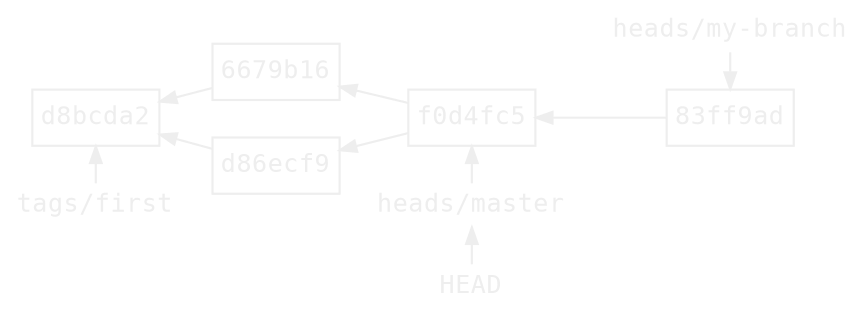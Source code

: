 digraph branch {
    bgcolor = transparent
    color = white
    rankdir = RL
    ranksep = 0.2
    node [fontname=monospace, fontsize=12, fontcolor="#eeeeee",
          margin="0.06,0.1", height=0, color="#eeeeee"]
    edge [fontcolor="#eeeeee", color="#eeeeee", arrowsize=0.8]

    node [shape=box, labeldistance=0.2]
    "d8bcda2"
    "6679b16"
    "d86ecf9"
    "f0d4fc5"
    "83ff9ad"

    node [shape=none, margin=0.05, height=0]
    HEAD
    master [label="heads/master"]
    my_branch [label="heads/my-branch"]
    first [label="tags/first"]

    {
        rank = same
        first -> "d8bcda2" [constraint=false]
    }

    "6679b16" -> "d8bcda2"
    "d86ecf9" -> "d8bcda2"
    "f0d4fc5" -> "6679b16"
    "f0d4fc5" -> "d86ecf9"
    "83ff9ad" -> "f0d4fc5"

    {
        rank = same
        HEAD -> master [constraint=false]
        master -> "f0d4fc5" [constraint=false]
    }

    {
        rank = same
        my_branch -> "83ff9ad"
    }
}
